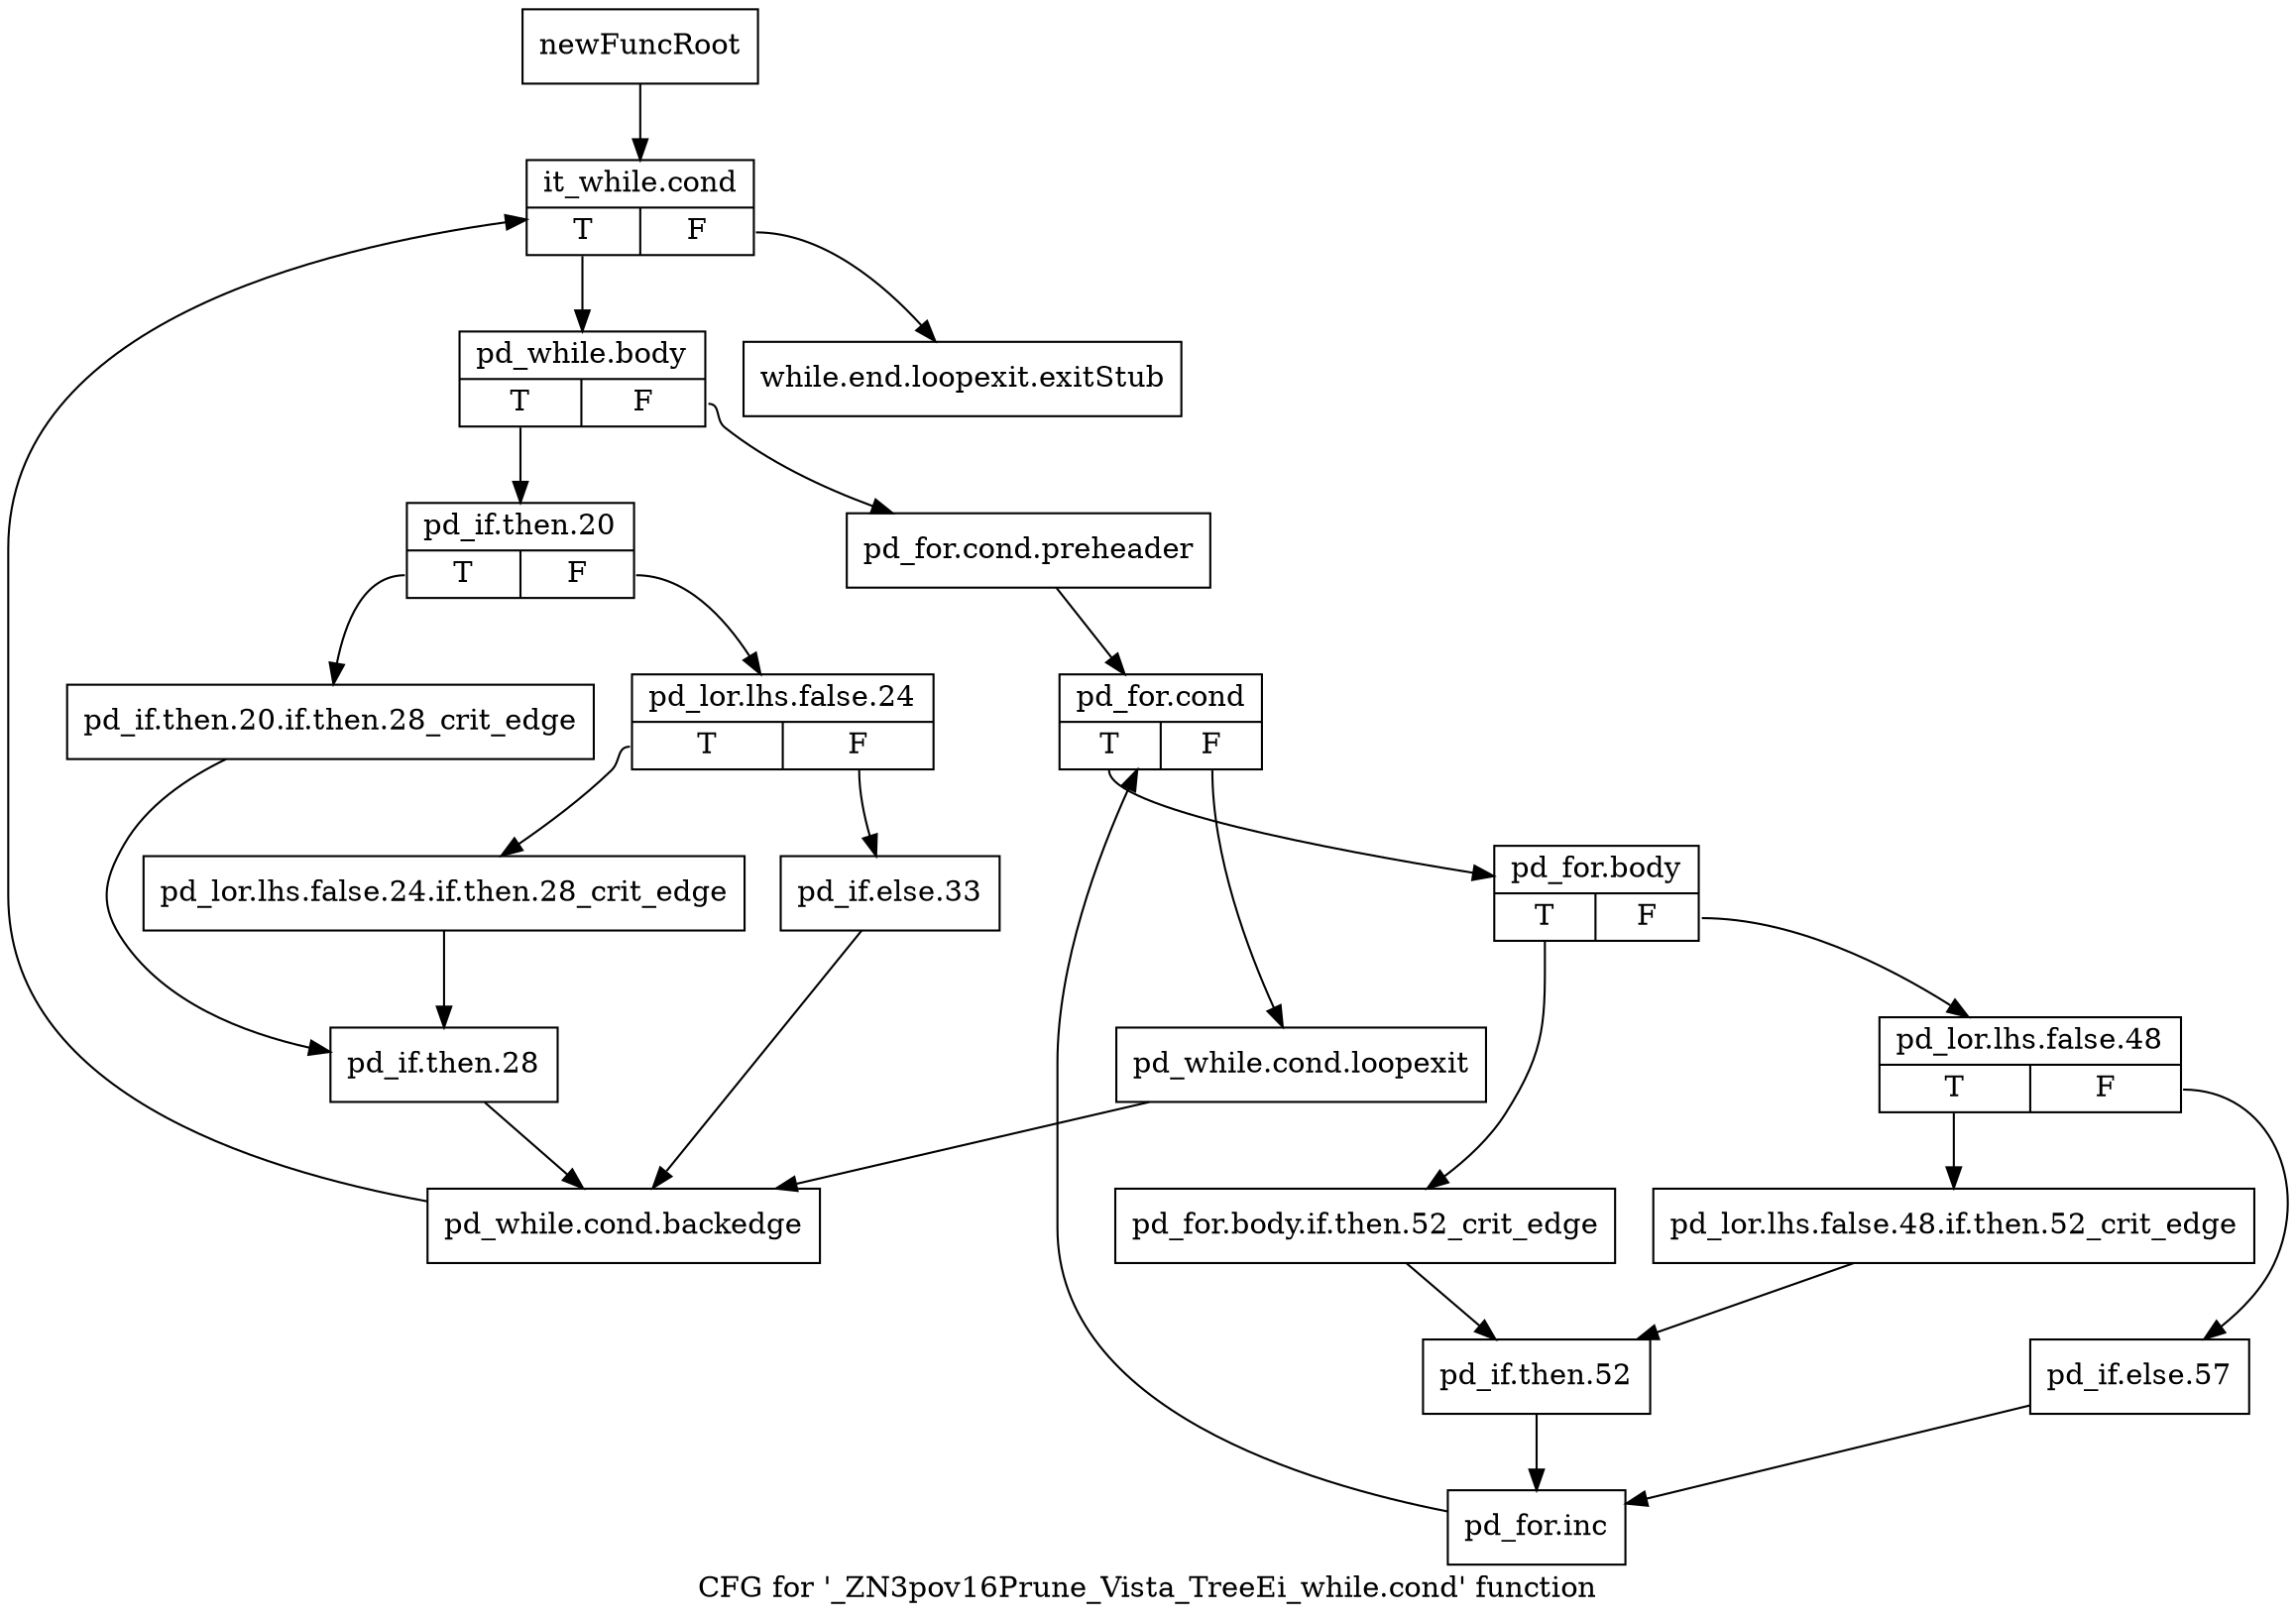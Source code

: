 digraph "CFG for '_ZN3pov16Prune_Vista_TreeEi_while.cond' function" {
	label="CFG for '_ZN3pov16Prune_Vista_TreeEi_while.cond' function";

	Node0x2dc4a50 [shape=record,label="{newFuncRoot}"];
	Node0x2dc4a50 -> Node0x2dc9960;
	Node0x2dc9910 [shape=record,label="{while.end.loopexit.exitStub}"];
	Node0x2dc9960 [shape=record,label="{it_while.cond|{<s0>T|<s1>F}}"];
	Node0x2dc9960:s0 -> Node0x2dc99b0;
	Node0x2dc9960:s1 -> Node0x2dc9910;
	Node0x2dc99b0 [shape=record,label="{pd_while.body|{<s0>T|<s1>F}}"];
	Node0x2dc99b0:s0 -> Node0x2dc9d20;
	Node0x2dc99b0:s1 -> Node0x2dc9a00;
	Node0x2dc9a00 [shape=record,label="{pd_for.cond.preheader}"];
	Node0x2dc9a00 -> Node0x2dc9a50;
	Node0x2dc9a50 [shape=record,label="{pd_for.cond|{<s0>T|<s1>F}}"];
	Node0x2dc9a50:s0 -> Node0x2dc9af0;
	Node0x2dc9a50:s1 -> Node0x2dc9aa0;
	Node0x2dc9aa0 [shape=record,label="{pd_while.cond.loopexit}"];
	Node0x2dc9aa0 -> Node0x2dc9f00;
	Node0x2dc9af0 [shape=record,label="{pd_for.body|{<s0>T|<s1>F}}"];
	Node0x2dc9af0:s0 -> Node0x2dc9c30;
	Node0x2dc9af0:s1 -> Node0x2dc9b40;
	Node0x2dc9b40 [shape=record,label="{pd_lor.lhs.false.48|{<s0>T|<s1>F}}"];
	Node0x2dc9b40:s0 -> Node0x2dc9be0;
	Node0x2dc9b40:s1 -> Node0x2dc9b90;
	Node0x2dc9b90 [shape=record,label="{pd_if.else.57}"];
	Node0x2dc9b90 -> Node0x2dc9cd0;
	Node0x2dc9be0 [shape=record,label="{pd_lor.lhs.false.48.if.then.52_crit_edge}"];
	Node0x2dc9be0 -> Node0x2dc9c80;
	Node0x2dc9c30 [shape=record,label="{pd_for.body.if.then.52_crit_edge}"];
	Node0x2dc9c30 -> Node0x2dc9c80;
	Node0x2dc9c80 [shape=record,label="{pd_if.then.52}"];
	Node0x2dc9c80 -> Node0x2dc9cd0;
	Node0x2dc9cd0 [shape=record,label="{pd_for.inc}"];
	Node0x2dc9cd0 -> Node0x2dc9a50;
	Node0x2dc9d20 [shape=record,label="{pd_if.then.20|{<s0>T|<s1>F}}"];
	Node0x2dc9d20:s0 -> Node0x2dc9e60;
	Node0x2dc9d20:s1 -> Node0x2dc9d70;
	Node0x2dc9d70 [shape=record,label="{pd_lor.lhs.false.24|{<s0>T|<s1>F}}"];
	Node0x2dc9d70:s0 -> Node0x2dc9e10;
	Node0x2dc9d70:s1 -> Node0x2dc9dc0;
	Node0x2dc9dc0 [shape=record,label="{pd_if.else.33}"];
	Node0x2dc9dc0 -> Node0x2dc9f00;
	Node0x2dc9e10 [shape=record,label="{pd_lor.lhs.false.24.if.then.28_crit_edge}"];
	Node0x2dc9e10 -> Node0x2dc9eb0;
	Node0x2dc9e60 [shape=record,label="{pd_if.then.20.if.then.28_crit_edge}"];
	Node0x2dc9e60 -> Node0x2dc9eb0;
	Node0x2dc9eb0 [shape=record,label="{pd_if.then.28}"];
	Node0x2dc9eb0 -> Node0x2dc9f00;
	Node0x2dc9f00 [shape=record,label="{pd_while.cond.backedge}"];
	Node0x2dc9f00 -> Node0x2dc9960;
}
